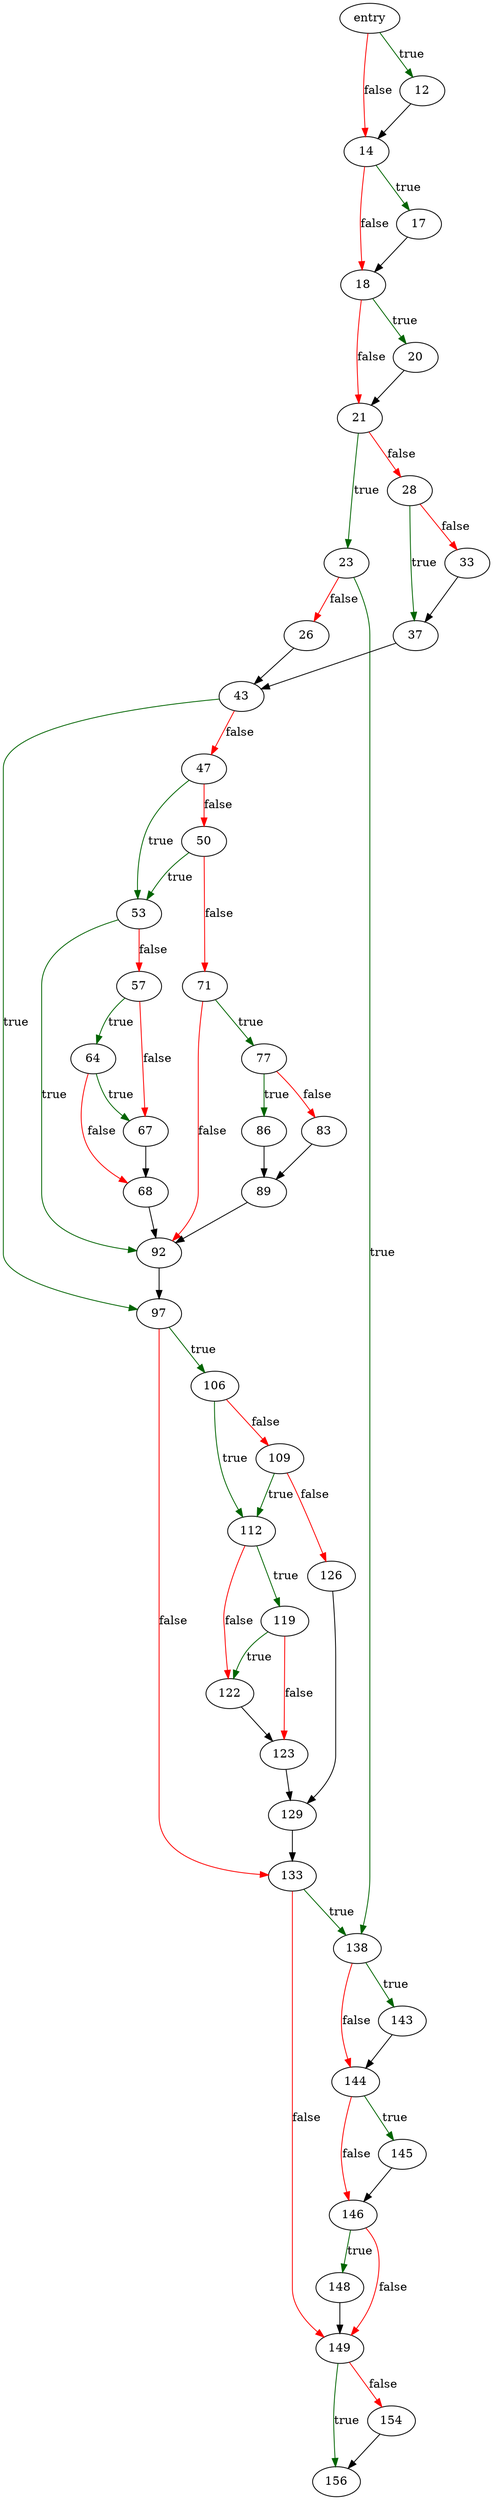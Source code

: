 digraph "parse_with_separator" {
	// Node definitions.
	6 [label=entry];
	12;
	14;
	17;
	18;
	20;
	21;
	23;
	26;
	28;
	33;
	37;
	43;
	47;
	50;
	53;
	57;
	64;
	67;
	68;
	71;
	77;
	83;
	86;
	89;
	92;
	97;
	106;
	109;
	112;
	119;
	122;
	123;
	126;
	129;
	133;
	138;
	143;
	144;
	145;
	146;
	148;
	149;
	154;
	156;

	// Edge definitions.
	6 -> 12 [
		color=darkgreen
		label=true
	];
	6 -> 14 [
		color=red
		label=false
	];
	12 -> 14;
	14 -> 17 [
		color=darkgreen
		label=true
	];
	14 -> 18 [
		color=red
		label=false
	];
	17 -> 18;
	18 -> 20 [
		color=darkgreen
		label=true
	];
	18 -> 21 [
		color=red
		label=false
	];
	20 -> 21;
	21 -> 23 [
		color=darkgreen
		label=true
	];
	21 -> 28 [
		color=red
		label=false
	];
	23 -> 26 [
		color=red
		label=false
	];
	23 -> 138 [
		color=darkgreen
		label=true
	];
	26 -> 43;
	28 -> 33 [
		color=red
		label=false
	];
	28 -> 37 [
		color=darkgreen
		label=true
	];
	33 -> 37;
	37 -> 43;
	43 -> 47 [
		color=red
		label=false
	];
	43 -> 97 [
		color=darkgreen
		label=true
	];
	47 -> 50 [
		color=red
		label=false
	];
	47 -> 53 [
		color=darkgreen
		label=true
	];
	50 -> 53 [
		color=darkgreen
		label=true
	];
	50 -> 71 [
		color=red
		label=false
	];
	53 -> 57 [
		color=red
		label=false
	];
	53 -> 92 [
		color=darkgreen
		label=true
	];
	57 -> 64 [
		color=darkgreen
		label=true
	];
	57 -> 67 [
		color=red
		label=false
	];
	64 -> 67 [
		color=darkgreen
		label=true
	];
	64 -> 68 [
		color=red
		label=false
	];
	67 -> 68;
	68 -> 92;
	71 -> 77 [
		color=darkgreen
		label=true
	];
	71 -> 92 [
		color=red
		label=false
	];
	77 -> 83 [
		color=red
		label=false
	];
	77 -> 86 [
		color=darkgreen
		label=true
	];
	83 -> 89;
	86 -> 89;
	89 -> 92;
	92 -> 97;
	97 -> 106 [
		color=darkgreen
		label=true
	];
	97 -> 133 [
		color=red
		label=false
	];
	106 -> 109 [
		color=red
		label=false
	];
	106 -> 112 [
		color=darkgreen
		label=true
	];
	109 -> 112 [
		color=darkgreen
		label=true
	];
	109 -> 126 [
		color=red
		label=false
	];
	112 -> 119 [
		color=darkgreen
		label=true
	];
	112 -> 122 [
		color=red
		label=false
	];
	119 -> 122 [
		color=darkgreen
		label=true
	];
	119 -> 123 [
		color=red
		label=false
	];
	122 -> 123;
	123 -> 129;
	126 -> 129;
	129 -> 133;
	133 -> 138 [
		color=darkgreen
		label=true
	];
	133 -> 149 [
		color=red
		label=false
	];
	138 -> 143 [
		color=darkgreen
		label=true
	];
	138 -> 144 [
		color=red
		label=false
	];
	143 -> 144;
	144 -> 145 [
		color=darkgreen
		label=true
	];
	144 -> 146 [
		color=red
		label=false
	];
	145 -> 146;
	146 -> 148 [
		color=darkgreen
		label=true
	];
	146 -> 149 [
		color=red
		label=false
	];
	148 -> 149;
	149 -> 154 [
		color=red
		label=false
	];
	149 -> 156 [
		color=darkgreen
		label=true
	];
	154 -> 156;
}